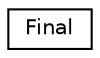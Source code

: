 digraph "Graphical Class Hierarchy"
{
  edge [fontname="Helvetica",fontsize="10",labelfontname="Helvetica",labelfontsize="10"];
  node [fontname="Helvetica",fontsize="10",shape=record];
  rankdir="LR";
  Node0 [label="Final",height=0.2,width=0.4,color="black", fillcolor="white", style="filled",URL="$class_final.html"];
}
